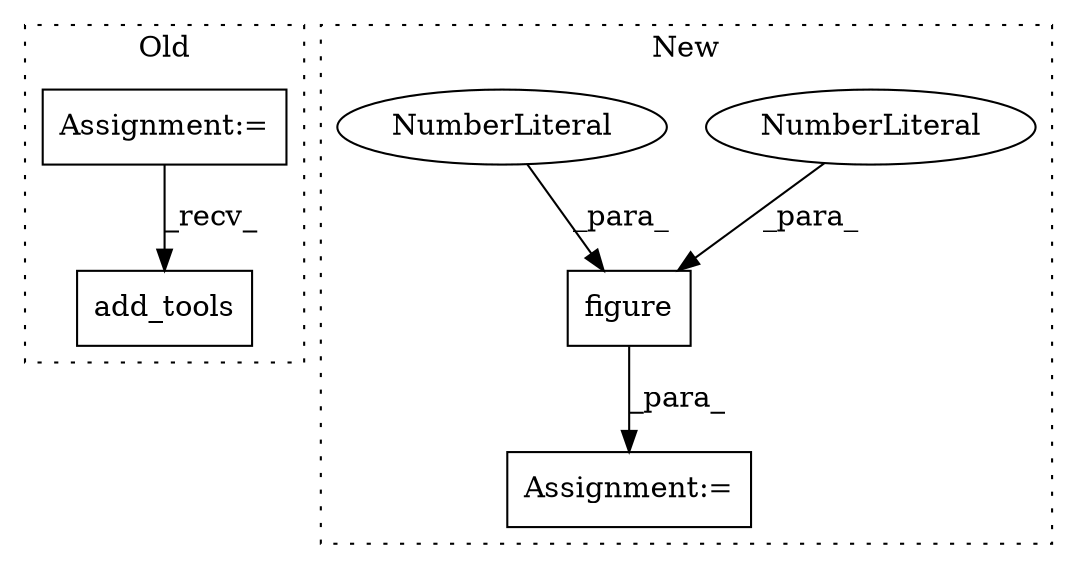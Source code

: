 digraph G {
subgraph cluster0 {
1 [label="add_tools" a="32" s="1495,1578" l="10,1" shape="box"];
5 [label="Assignment:=" a="7" s="1407" l="1" shape="box"];
label = "Old";
style="dotted";
}
subgraph cluster1 {
2 [label="figure" a="32" s="951,1035" l="12,1" shape="box"];
3 [label="NumberLiteral" a="34" s="1022" l="3" shape="ellipse"];
4 [label="NumberLiteral" a="34" s="1026" l="3" shape="ellipse"];
6 [label="Assignment:=" a="7" s="950" l="1" shape="box"];
label = "New";
style="dotted";
}
2 -> 6 [label="_para_"];
3 -> 2 [label="_para_"];
4 -> 2 [label="_para_"];
5 -> 1 [label="_recv_"];
}